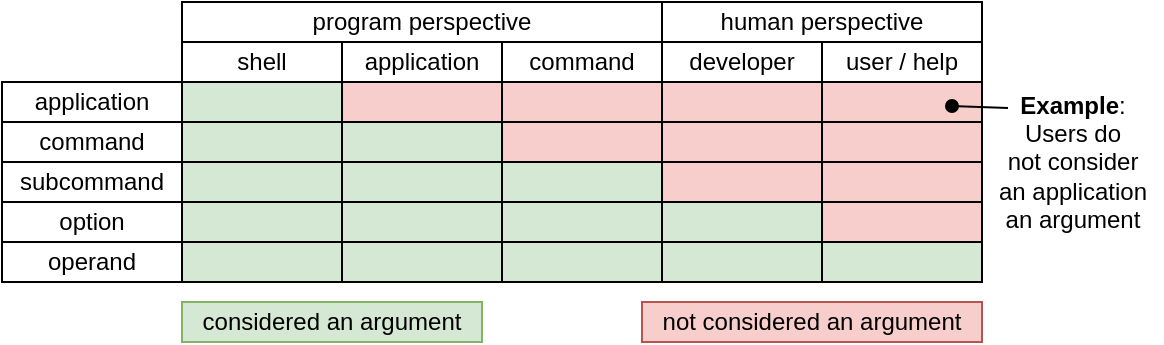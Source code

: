 <mxfile version="12.4.2" type="device" pages="1"><diagram id="l3q-y8eRuHVYvgXGV_D9" name="Page-1"><mxGraphModel dx="1086" dy="816" grid="1" gridSize="10" guides="1" tooltips="1" connect="1" arrows="1" fold="1" page="1" pageScale="1" pageWidth="850" pageHeight="1100" math="0" shadow="0"><root><mxCell id="0"/><mxCell id="1" parent="0"/><mxCell id="gH_ViqcbKNs5cCeaMyOe-18" value="" style="rounded=0;whiteSpace=wrap;html=1;fillColor=#d5e8d4;strokeColor=#000000;" parent="1" vertex="1"><mxGeometry x="90" y="40" width="80" height="20" as="geometry"/></mxCell><mxCell id="gH_ViqcbKNs5cCeaMyOe-19" value="" style="rounded=0;whiteSpace=wrap;html=1;fillColor=#d5e8d4;strokeColor=#000000;" parent="1" vertex="1"><mxGeometry x="90" y="60" width="80" height="20" as="geometry"/></mxCell><mxCell id="gH_ViqcbKNs5cCeaMyOe-20" value="" style="rounded=0;whiteSpace=wrap;html=1;fillColor=#d5e8d4;strokeColor=#000000;" parent="1" vertex="1"><mxGeometry x="90" y="80" width="80" height="20" as="geometry"/></mxCell><mxCell id="gH_ViqcbKNs5cCeaMyOe-21" value="" style="rounded=0;whiteSpace=wrap;html=1;fillColor=#d5e8d4;strokeColor=#000000;" parent="1" vertex="1"><mxGeometry x="90" y="100" width="80" height="20" as="geometry"/></mxCell><mxCell id="gH_ViqcbKNs5cCeaMyOe-22" value="" style="rounded=0;whiteSpace=wrap;html=1;fillColor=#d5e8d4;strokeColor=#000000;" parent="1" vertex="1"><mxGeometry x="90" y="120" width="80" height="20" as="geometry"/></mxCell><mxCell id="gH_ViqcbKNs5cCeaMyOe-23" value="" style="rounded=0;whiteSpace=wrap;html=1;fillColor=#f8cecc;strokeColor=#000000;" parent="1" vertex="1"><mxGeometry x="170" y="40" width="80" height="20" as="geometry"/></mxCell><mxCell id="gH_ViqcbKNs5cCeaMyOe-24" value="" style="rounded=0;whiteSpace=wrap;html=1;fillColor=#d5e8d4;strokeColor=#000000;" parent="1" vertex="1"><mxGeometry x="170" y="60" width="80" height="20" as="geometry"/></mxCell><mxCell id="gH_ViqcbKNs5cCeaMyOe-25" value="" style="rounded=0;whiteSpace=wrap;html=1;fillColor=#d5e8d4;strokeColor=#000000;" parent="1" vertex="1"><mxGeometry x="170" y="80" width="80" height="20" as="geometry"/></mxCell><mxCell id="gH_ViqcbKNs5cCeaMyOe-26" value="" style="rounded=0;whiteSpace=wrap;html=1;fillColor=#d5e8d4;strokeColor=#000000;" parent="1" vertex="1"><mxGeometry x="170" y="100" width="80" height="20" as="geometry"/></mxCell><mxCell id="gH_ViqcbKNs5cCeaMyOe-27" value="" style="rounded=0;whiteSpace=wrap;html=1;fillColor=#d5e8d4;strokeColor=#000000;" parent="1" vertex="1"><mxGeometry x="170" y="120" width="80" height="20" as="geometry"/></mxCell><mxCell id="gH_ViqcbKNs5cCeaMyOe-28" value="" style="rounded=0;whiteSpace=wrap;html=1;fillColor=#f8cecc;strokeColor=#000000;" parent="1" vertex="1"><mxGeometry x="250" y="40" width="80" height="20" as="geometry"/></mxCell><mxCell id="gH_ViqcbKNs5cCeaMyOe-29" value="" style="rounded=0;whiteSpace=wrap;html=1;fillColor=#f8cecc;strokeColor=#000000;" parent="1" vertex="1"><mxGeometry x="250" y="60" width="80" height="20" as="geometry"/></mxCell><mxCell id="gH_ViqcbKNs5cCeaMyOe-30" value="" style="rounded=0;whiteSpace=wrap;html=1;fillColor=#d5e8d4;strokeColor=#000000;" parent="1" vertex="1"><mxGeometry x="250" y="80" width="80" height="20" as="geometry"/></mxCell><mxCell id="gH_ViqcbKNs5cCeaMyOe-31" value="" style="rounded=0;whiteSpace=wrap;html=1;fillColor=#d5e8d4;strokeColor=#000000;" parent="1" vertex="1"><mxGeometry x="250" y="100" width="80" height="20" as="geometry"/></mxCell><mxCell id="gH_ViqcbKNs5cCeaMyOe-32" value="" style="rounded=0;whiteSpace=wrap;html=1;fillColor=#d5e8d4;strokeColor=#000000;" parent="1" vertex="1"><mxGeometry x="250" y="120" width="80" height="20" as="geometry"/></mxCell><mxCell id="gH_ViqcbKNs5cCeaMyOe-33" value="" style="rounded=0;whiteSpace=wrap;html=1;fillColor=#f8cecc;strokeColor=#000000;" parent="1" vertex="1"><mxGeometry x="330" y="40" width="80" height="20" as="geometry"/></mxCell><mxCell id="gH_ViqcbKNs5cCeaMyOe-34" value="" style="rounded=0;whiteSpace=wrap;html=1;fillColor=#f8cecc;strokeColor=#000000;" parent="1" vertex="1"><mxGeometry x="330" y="60" width="80" height="20" as="geometry"/></mxCell><mxCell id="gH_ViqcbKNs5cCeaMyOe-35" value="" style="rounded=0;whiteSpace=wrap;html=1;fillColor=#f8cecc;strokeColor=#000000;" parent="1" vertex="1"><mxGeometry x="330" y="80" width="80" height="20" as="geometry"/></mxCell><mxCell id="gH_ViqcbKNs5cCeaMyOe-36" value="" style="rounded=0;whiteSpace=wrap;html=1;fillColor=#d5e8d4;strokeColor=#000000;" parent="1" vertex="1"><mxGeometry x="330" y="100" width="80" height="20" as="geometry"/></mxCell><mxCell id="gH_ViqcbKNs5cCeaMyOe-37" value="" style="rounded=0;whiteSpace=wrap;html=1;fillColor=#d5e8d4;strokeColor=#000000;" parent="1" vertex="1"><mxGeometry x="330" y="120" width="80" height="20" as="geometry"/></mxCell><mxCell id="gH_ViqcbKNs5cCeaMyOe-38" value="" style="rounded=0;whiteSpace=wrap;html=1;fillColor=#f8cecc;strokeColor=#000000;" parent="1" vertex="1"><mxGeometry x="410" y="40" width="80" height="20" as="geometry"/></mxCell><mxCell id="gH_ViqcbKNs5cCeaMyOe-39" value="" style="rounded=0;whiteSpace=wrap;html=1;fillColor=#f8cecc;strokeColor=#000000;" parent="1" vertex="1"><mxGeometry x="410" y="60" width="80" height="20" as="geometry"/></mxCell><mxCell id="gH_ViqcbKNs5cCeaMyOe-40" value="" style="rounded=0;whiteSpace=wrap;html=1;fillColor=#f8cecc;strokeColor=#000000;" parent="1" vertex="1"><mxGeometry x="410" y="80" width="80" height="20" as="geometry"/></mxCell><mxCell id="gH_ViqcbKNs5cCeaMyOe-41" value="" style="rounded=0;whiteSpace=wrap;html=1;fillColor=#f8cecc;strokeColor=#000000;" parent="1" vertex="1"><mxGeometry x="410" y="100" width="80" height="20" as="geometry"/></mxCell><mxCell id="gH_ViqcbKNs5cCeaMyOe-42" value="" style="rounded=0;whiteSpace=wrap;html=1;fillColor=#d5e8d4;strokeColor=#000000;" parent="1" vertex="1"><mxGeometry x="410" y="120" width="80" height="20" as="geometry"/></mxCell><mxCell id="gH_ViqcbKNs5cCeaMyOe-44" value="program perspective" style="rounded=0;whiteSpace=wrap;html=1;" parent="1" vertex="1"><mxGeometry x="90" width="240" height="20" as="geometry"/></mxCell><mxCell id="gH_ViqcbKNs5cCeaMyOe-45" value="&lt;font style=&quot;vertical-align: inherit&quot;&gt;&lt;font style=&quot;vertical-align: inherit&quot;&gt;&lt;font style=&quot;vertical-align: inherit&quot;&gt;&lt;font style=&quot;vertical-align: inherit&quot;&gt;&lt;font style=&quot;vertical-align: inherit&quot;&gt;&lt;font style=&quot;vertical-align: inherit&quot;&gt;human perspective&lt;/font&gt;&lt;/font&gt;&lt;/font&gt;&lt;/font&gt;&lt;/font&gt;&lt;/font&gt;" style="rounded=0;whiteSpace=wrap;html=1;" parent="1" vertex="1"><mxGeometry x="330" width="160" height="20" as="geometry"/></mxCell><mxCell id="gH_ViqcbKNs5cCeaMyOe-47" value="not considered an argument" style="rounded=0;whiteSpace=wrap;html=1;fillColor=#f8cecc;strokeColor=#b85450;" parent="1" vertex="1"><mxGeometry x="320" y="150" width="170" height="20" as="geometry"/></mxCell><mxCell id="gH_ViqcbKNs5cCeaMyOe-51" value="considered an argument" style="rounded=0;whiteSpace=wrap;html=1;fillColor=#d5e8d4;strokeColor=#82b366;" parent="1" vertex="1"><mxGeometry x="90" y="150" width="150" height="20" as="geometry"/></mxCell><mxCell id="gH_ViqcbKNs5cCeaMyOe-12" value="&lt;font style=&quot;vertical-align: inherit&quot;&gt;&lt;font style=&quot;vertical-align: inherit&quot;&gt;&lt;font style=&quot;vertical-align: inherit&quot;&gt;&lt;font style=&quot;vertical-align: inherit&quot;&gt;&lt;font style=&quot;vertical-align: inherit&quot;&gt;&lt;font style=&quot;vertical-align: inherit&quot;&gt;application&lt;/font&gt;&lt;/font&gt;&lt;/font&gt;&lt;/font&gt;&lt;/font&gt;&lt;/font&gt;" style="rounded=0;whiteSpace=wrap;html=1;" parent="1" vertex="1"><mxGeometry x="170" y="20" width="80" height="20" as="geometry"/></mxCell><mxCell id="gH_ViqcbKNs5cCeaMyOe-13" value="&lt;font style=&quot;vertical-align: inherit&quot;&gt;&lt;font style=&quot;vertical-align: inherit&quot;&gt;&lt;font style=&quot;vertical-align: inherit&quot;&gt;&lt;font style=&quot;vertical-align: inherit&quot;&gt;&lt;font style=&quot;vertical-align: inherit&quot;&gt;&lt;font style=&quot;vertical-align: inherit&quot;&gt;&lt;font style=&quot;vertical-align: inherit&quot;&gt;&lt;font style=&quot;vertical-align: inherit&quot;&gt;shell&lt;/font&gt;&lt;/font&gt;&lt;/font&gt;&lt;/font&gt;&lt;/font&gt;&lt;/font&gt;&lt;/font&gt;&lt;/font&gt;" style="rounded=0;whiteSpace=wrap;html=1;strokeColor=#000000;" parent="1" vertex="1"><mxGeometry x="90" y="20" width="80" height="20" as="geometry"/></mxCell><mxCell id="gH_ViqcbKNs5cCeaMyOe-14" value="&lt;font style=&quot;vertical-align: inherit&quot;&gt;&lt;font style=&quot;vertical-align: inherit&quot;&gt;&lt;font style=&quot;vertical-align: inherit&quot;&gt;&lt;font style=&quot;vertical-align: inherit&quot;&gt;&lt;font style=&quot;vertical-align: inherit&quot;&gt;&lt;font style=&quot;vertical-align: inherit&quot;&gt;&lt;font style=&quot;vertical-align: inherit&quot;&gt;&lt;font style=&quot;vertical-align: inherit&quot;&gt;command&lt;/font&gt;&lt;/font&gt;&lt;/font&gt;&lt;/font&gt;&lt;/font&gt;&lt;/font&gt;&lt;/font&gt;&lt;/font&gt;" style="rounded=0;whiteSpace=wrap;html=1;" parent="1" vertex="1"><mxGeometry x="250" y="20" width="80" height="20" as="geometry"/></mxCell><mxCell id="gH_ViqcbKNs5cCeaMyOe-15" value="&lt;font style=&quot;vertical-align: inherit&quot;&gt;&lt;font style=&quot;vertical-align: inherit&quot;&gt;&lt;font style=&quot;vertical-align: inherit&quot;&gt;&lt;font style=&quot;vertical-align: inherit&quot;&gt;&lt;font style=&quot;vertical-align: inherit&quot;&gt;&lt;font style=&quot;vertical-align: inherit&quot;&gt;&lt;font style=&quot;vertical-align: inherit&quot;&gt;&lt;font style=&quot;vertical-align: inherit&quot;&gt;&lt;font style=&quot;vertical-align: inherit&quot;&gt;&lt;font style=&quot;vertical-align: inherit&quot;&gt;developer&lt;/font&gt;&lt;/font&gt;&lt;/font&gt;&lt;/font&gt;&lt;/font&gt;&lt;/font&gt;&lt;/font&gt;&lt;/font&gt;&lt;/font&gt;&lt;/font&gt;" style="rounded=0;whiteSpace=wrap;html=1;" parent="1" vertex="1"><mxGeometry x="330" y="20" width="80" height="20" as="geometry"/></mxCell><mxCell id="gH_ViqcbKNs5cCeaMyOe-16" value="&lt;font style=&quot;vertical-align: inherit&quot;&gt;&lt;font style=&quot;vertical-align: inherit&quot;&gt;&lt;font style=&quot;vertical-align: inherit&quot;&gt;&lt;font style=&quot;vertical-align: inherit&quot;&gt;&lt;font style=&quot;vertical-align: inherit&quot;&gt;&lt;font style=&quot;vertical-align: inherit&quot;&gt;&lt;font style=&quot;vertical-align: inherit&quot;&gt;&lt;font style=&quot;vertical-align: inherit&quot;&gt;&lt;font style=&quot;vertical-align: inherit&quot;&gt;&lt;font style=&quot;vertical-align: inherit&quot;&gt;&lt;font style=&quot;vertical-align: inherit&quot;&gt;&lt;font style=&quot;vertical-align: inherit&quot;&gt;user / help&lt;/font&gt;&lt;/font&gt;&lt;/font&gt;&lt;/font&gt;&lt;/font&gt;&lt;/font&gt;&lt;/font&gt;&lt;/font&gt;&lt;/font&gt;&lt;/font&gt;&lt;/font&gt;&lt;/font&gt;" style="rounded=0;whiteSpace=wrap;html=1;" parent="1" vertex="1"><mxGeometry x="410" y="20" width="80" height="20" as="geometry"/></mxCell><mxCell id="gH_ViqcbKNs5cCeaMyOe-3" value="&lt;font style=&quot;vertical-align: inherit&quot;&gt;&lt;font style=&quot;vertical-align: inherit&quot;&gt;application&lt;/font&gt;&lt;/font&gt;" style="rounded=0;whiteSpace=wrap;html=1;" parent="1" vertex="1"><mxGeometry y="40" width="90" height="20" as="geometry"/></mxCell><mxCell id="gH_ViqcbKNs5cCeaMyOe-5" value="&lt;font style=&quot;vertical-align: inherit&quot;&gt;&lt;font style=&quot;vertical-align: inherit&quot;&gt;&lt;font style=&quot;vertical-align: inherit&quot;&gt;&lt;font style=&quot;vertical-align: inherit&quot;&gt;command&lt;/font&gt;&lt;/font&gt;&lt;/font&gt;&lt;/font&gt;" style="rounded=0;whiteSpace=wrap;html=1;" parent="1" vertex="1"><mxGeometry y="60" width="90" height="20" as="geometry"/></mxCell><mxCell id="gH_ViqcbKNs5cCeaMyOe-6" value="&lt;font style=&quot;vertical-align: inherit&quot;&gt;&lt;font style=&quot;vertical-align: inherit&quot;&gt;&lt;font style=&quot;vertical-align: inherit&quot;&gt;&lt;font style=&quot;vertical-align: inherit&quot;&gt;&lt;font style=&quot;vertical-align: inherit&quot;&gt;&lt;font style=&quot;vertical-align: inherit&quot;&gt;subcommand&lt;/font&gt;&lt;/font&gt;&lt;/font&gt;&lt;/font&gt;&lt;/font&gt;&lt;/font&gt;" style="rounded=0;whiteSpace=wrap;html=1;" parent="1" vertex="1"><mxGeometry y="80" width="90" height="20" as="geometry"/></mxCell><mxCell id="gH_ViqcbKNs5cCeaMyOe-7" value="&lt;font style=&quot;vertical-align: inherit&quot;&gt;&lt;font style=&quot;vertical-align: inherit&quot;&gt;&lt;font style=&quot;vertical-align: inherit&quot;&gt;&lt;font style=&quot;vertical-align: inherit&quot;&gt;&lt;font style=&quot;vertical-align: inherit&quot;&gt;&lt;font style=&quot;vertical-align: inherit&quot;&gt;&lt;font style=&quot;vertical-align: inherit&quot;&gt;&lt;font style=&quot;vertical-align: inherit&quot;&gt;option&lt;/font&gt;&lt;/font&gt;&lt;/font&gt;&lt;/font&gt;&lt;/font&gt;&lt;/font&gt;&lt;/font&gt;&lt;/font&gt;" style="rounded=0;whiteSpace=wrap;html=1;" parent="1" vertex="1"><mxGeometry y="100" width="90" height="20" as="geometry"/></mxCell><mxCell id="gH_ViqcbKNs5cCeaMyOe-8" value="&lt;font style=&quot;vertical-align: inherit&quot;&gt;&lt;font style=&quot;vertical-align: inherit&quot;&gt;&lt;font style=&quot;vertical-align: inherit&quot;&gt;&lt;font style=&quot;vertical-align: inherit&quot;&gt;&lt;font style=&quot;vertical-align: inherit&quot;&gt;&lt;font style=&quot;vertical-align: inherit&quot;&gt;&lt;font style=&quot;vertical-align: inherit&quot;&gt;&lt;font style=&quot;vertical-align: inherit&quot;&gt;&lt;font style=&quot;vertical-align: inherit&quot;&gt;&lt;font style=&quot;vertical-align: inherit&quot;&gt;operand&lt;/font&gt;&lt;/font&gt;&lt;/font&gt;&lt;/font&gt;&lt;/font&gt;&lt;/font&gt;&lt;/font&gt;&lt;/font&gt;&lt;/font&gt;&lt;/font&gt;" style="rounded=0;whiteSpace=wrap;html=1;" parent="1" vertex="1"><mxGeometry y="120" width="90" height="20" as="geometry"/></mxCell><mxCell id="r_vkJg1HiwzH1mfN0ix9-2" value="&lt;b&gt;Example&lt;/b&gt;:&lt;br&gt;Users do &lt;br&gt;not consider &lt;br&gt;an application &lt;br&gt;an argument" style="text;html=1;align=center;verticalAlign=middle;resizable=0;points=[];;autosize=1;" vertex="1" parent="1"><mxGeometry x="490" y="40" width="90" height="80" as="geometry"/></mxCell><mxCell id="r_vkJg1HiwzH1mfN0ix9-4" value="" style="endArrow=oval;html=1;endFill=1;" edge="1" parent="1"><mxGeometry width="50" height="50" relative="1" as="geometry"><mxPoint x="503" y="53" as="sourcePoint"/><mxPoint x="475" y="52" as="targetPoint"/></mxGeometry></mxCell></root></mxGraphModel></diagram></mxfile>